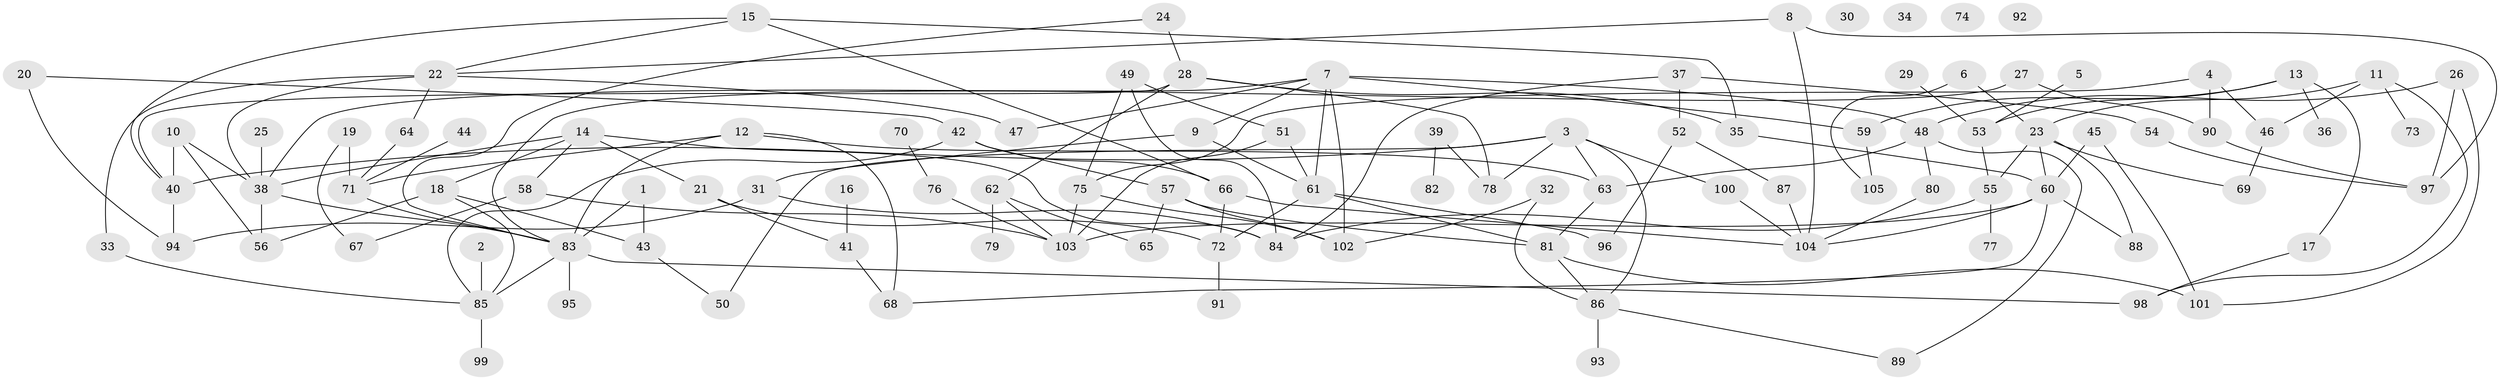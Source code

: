 // coarse degree distribution, {9: 0.02857142857142857, 1: 0.17142857142857143, 3: 0.22857142857142856, 2: 0.15714285714285714, 11: 0.014285714285714285, 5: 0.12857142857142856, 7: 0.05714285714285714, 8: 0.02857142857142857, 4: 0.07142857142857142, 0: 0.05714285714285714, 6: 0.05714285714285714}
// Generated by graph-tools (version 1.1) at 2025/23/03/03/25 07:23:25]
// undirected, 105 vertices, 158 edges
graph export_dot {
graph [start="1"]
  node [color=gray90,style=filled];
  1;
  2;
  3;
  4;
  5;
  6;
  7;
  8;
  9;
  10;
  11;
  12;
  13;
  14;
  15;
  16;
  17;
  18;
  19;
  20;
  21;
  22;
  23;
  24;
  25;
  26;
  27;
  28;
  29;
  30;
  31;
  32;
  33;
  34;
  35;
  36;
  37;
  38;
  39;
  40;
  41;
  42;
  43;
  44;
  45;
  46;
  47;
  48;
  49;
  50;
  51;
  52;
  53;
  54;
  55;
  56;
  57;
  58;
  59;
  60;
  61;
  62;
  63;
  64;
  65;
  66;
  67;
  68;
  69;
  70;
  71;
  72;
  73;
  74;
  75;
  76;
  77;
  78;
  79;
  80;
  81;
  82;
  83;
  84;
  85;
  86;
  87;
  88;
  89;
  90;
  91;
  92;
  93;
  94;
  95;
  96;
  97;
  98;
  99;
  100;
  101;
  102;
  103;
  104;
  105;
  1 -- 43;
  1 -- 83;
  2 -- 85;
  3 -- 40;
  3 -- 50;
  3 -- 63;
  3 -- 78;
  3 -- 86;
  3 -- 100;
  4 -- 46;
  4 -- 75;
  4 -- 90;
  5 -- 53;
  6 -- 23;
  6 -- 105;
  7 -- 9;
  7 -- 38;
  7 -- 47;
  7 -- 48;
  7 -- 59;
  7 -- 61;
  7 -- 102;
  8 -- 22;
  8 -- 97;
  8 -- 104;
  9 -- 31;
  9 -- 61;
  10 -- 38;
  10 -- 40;
  10 -- 56;
  11 -- 23;
  11 -- 46;
  11 -- 73;
  11 -- 98;
  12 -- 63;
  12 -- 68;
  12 -- 71;
  12 -- 83;
  13 -- 17;
  13 -- 36;
  13 -- 53;
  13 -- 59;
  14 -- 18;
  14 -- 21;
  14 -- 38;
  14 -- 58;
  14 -- 84;
  15 -- 22;
  15 -- 35;
  15 -- 40;
  15 -- 66;
  16 -- 41;
  17 -- 98;
  18 -- 43;
  18 -- 56;
  18 -- 85;
  19 -- 67;
  19 -- 71;
  20 -- 42;
  20 -- 94;
  21 -- 41;
  21 -- 72;
  22 -- 33;
  22 -- 38;
  22 -- 47;
  22 -- 64;
  23 -- 55;
  23 -- 60;
  23 -- 69;
  23 -- 88;
  24 -- 28;
  24 -- 83;
  25 -- 38;
  26 -- 48;
  26 -- 97;
  26 -- 101;
  27 -- 83;
  27 -- 90;
  28 -- 35;
  28 -- 40;
  28 -- 62;
  28 -- 78;
  29 -- 53;
  31 -- 84;
  31 -- 94;
  32 -- 86;
  32 -- 102;
  33 -- 85;
  35 -- 60;
  37 -- 52;
  37 -- 54;
  37 -- 84;
  38 -- 56;
  38 -- 83;
  39 -- 78;
  39 -- 82;
  40 -- 94;
  41 -- 68;
  42 -- 57;
  42 -- 66;
  42 -- 85;
  43 -- 50;
  44 -- 71;
  45 -- 60;
  45 -- 101;
  46 -- 69;
  48 -- 63;
  48 -- 80;
  48 -- 89;
  49 -- 51;
  49 -- 75;
  49 -- 84;
  51 -- 61;
  51 -- 103;
  52 -- 87;
  52 -- 96;
  53 -- 55;
  54 -- 97;
  55 -- 77;
  55 -- 84;
  57 -- 65;
  57 -- 81;
  57 -- 102;
  58 -- 67;
  58 -- 103;
  59 -- 105;
  60 -- 68;
  60 -- 88;
  60 -- 103;
  60 -- 104;
  61 -- 72;
  61 -- 81;
  61 -- 96;
  62 -- 65;
  62 -- 79;
  62 -- 103;
  63 -- 81;
  64 -- 71;
  66 -- 72;
  66 -- 104;
  70 -- 76;
  71 -- 83;
  72 -- 91;
  75 -- 102;
  75 -- 103;
  76 -- 103;
  80 -- 104;
  81 -- 86;
  81 -- 101;
  83 -- 85;
  83 -- 95;
  83 -- 98;
  85 -- 99;
  86 -- 89;
  86 -- 93;
  87 -- 104;
  90 -- 97;
  100 -- 104;
}

